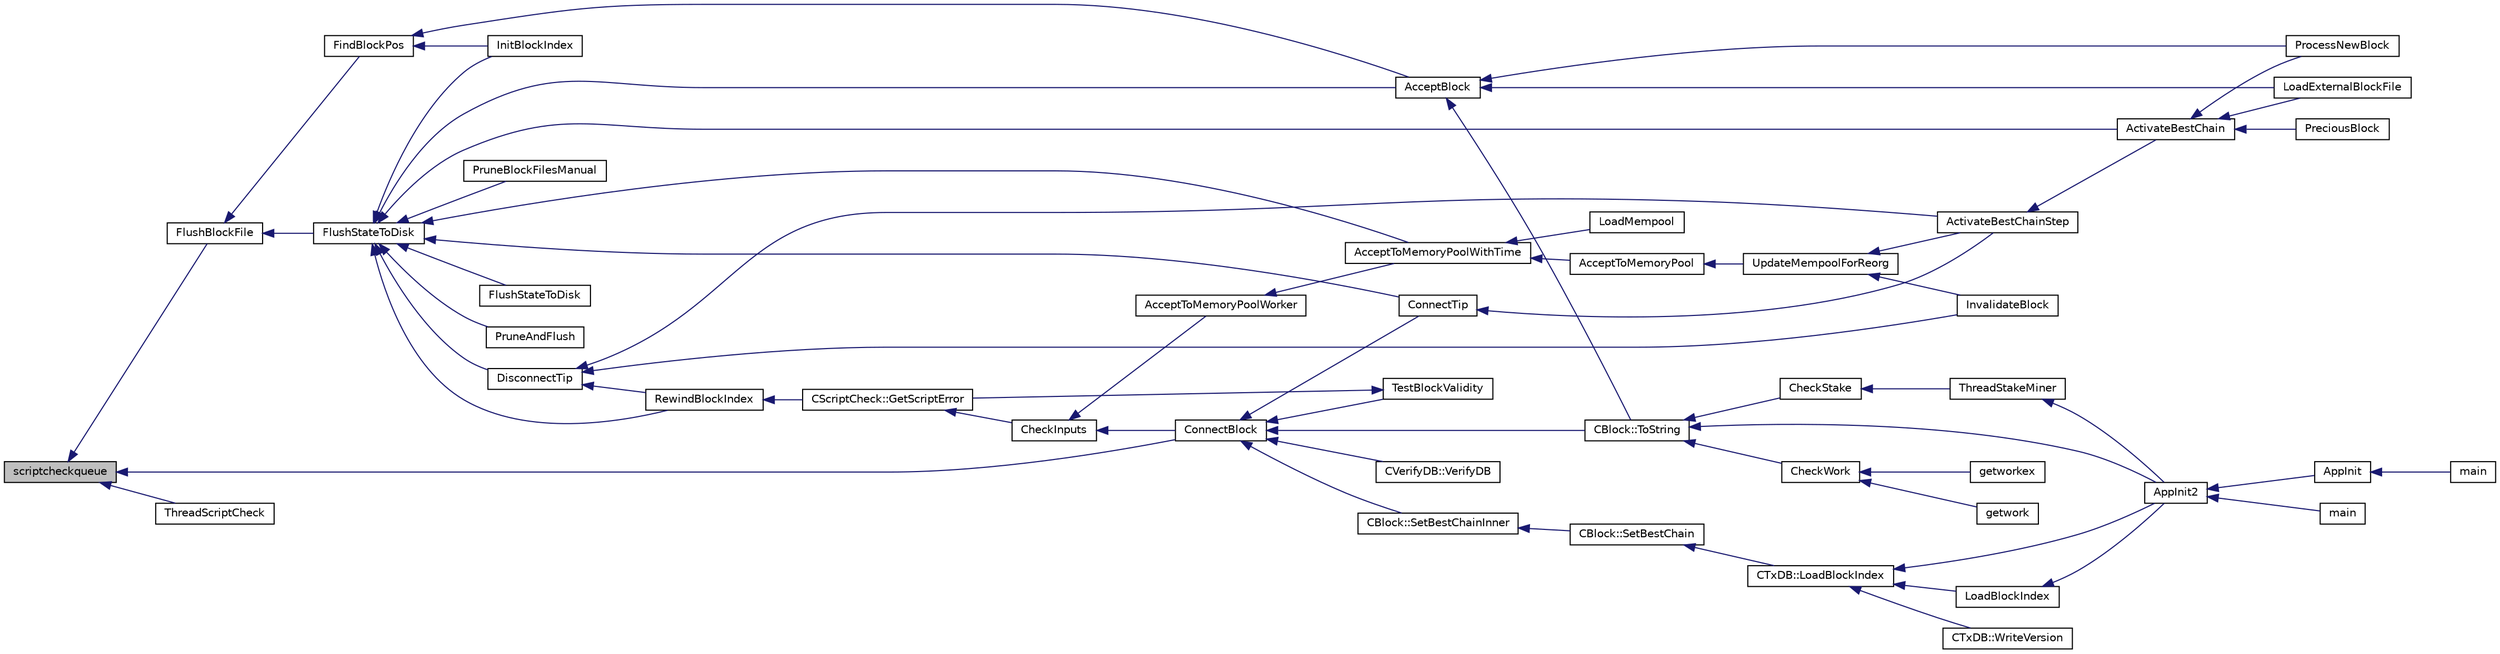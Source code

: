 digraph "scriptcheckqueue"
{
  edge [fontname="Helvetica",fontsize="10",labelfontname="Helvetica",labelfontsize="10"];
  node [fontname="Helvetica",fontsize="10",shape=record];
  rankdir="LR";
  Node5549 [label="scriptcheckqueue",height=0.2,width=0.4,color="black", fillcolor="grey75", style="filled", fontcolor="black"];
  Node5549 -> Node5550 [dir="back",color="midnightblue",fontsize="10",style="solid",fontname="Helvetica"];
  Node5550 [label="FlushBlockFile",height=0.2,width=0.4,color="black", fillcolor="white", style="filled",URL="$dd/d7d/validation_8cpp.html#a60aaca97e87f41ccf0f794d1ff252bff"];
  Node5550 -> Node5551 [dir="back",color="midnightblue",fontsize="10",style="solid",fontname="Helvetica"];
  Node5551 [label="FlushStateToDisk",height=0.2,width=0.4,color="black", fillcolor="white", style="filled",URL="$dd/d7d/validation_8cpp.html#a788f3aaee688481378aa35a0e776718a",tooltip="Update the on-disk chain state. "];
  Node5551 -> Node5552 [dir="back",color="midnightblue",fontsize="10",style="solid",fontname="Helvetica"];
  Node5552 [label="AcceptToMemoryPoolWithTime",height=0.2,width=0.4,color="black", fillcolor="white", style="filled",URL="$dd/d7d/validation_8cpp.html#a7e5d2eb678cdda338b2dc803a2d4999f",tooltip="(try to) add transaction to memory pool with a specified acceptance time "];
  Node5552 -> Node5553 [dir="back",color="midnightblue",fontsize="10",style="solid",fontname="Helvetica"];
  Node5553 [label="AcceptToMemoryPool",height=0.2,width=0.4,color="black", fillcolor="white", style="filled",URL="$db/d38/validation_8h.html#a25cdf856fb2107e0e96fd6bf4c0619cb",tooltip="(try to) add transaction to memory pool plTxnReplaced will be appended to with all transactions repla..."];
  Node5553 -> Node5554 [dir="back",color="midnightblue",fontsize="10",style="solid",fontname="Helvetica"];
  Node5554 [label="UpdateMempoolForReorg",height=0.2,width=0.4,color="black", fillcolor="white", style="filled",URL="$dd/d7d/validation_8cpp.html#aaa1204b724d7b62f09ef22df4c6a592d"];
  Node5554 -> Node5555 [dir="back",color="midnightblue",fontsize="10",style="solid",fontname="Helvetica"];
  Node5555 [label="ActivateBestChainStep",height=0.2,width=0.4,color="black", fillcolor="white", style="filled",URL="$dd/d7d/validation_8cpp.html#a4e2b817360d39dc766271f51fc146c96",tooltip="Try to make some progress towards making pindexMostWork the active block. "];
  Node5555 -> Node5556 [dir="back",color="midnightblue",fontsize="10",style="solid",fontname="Helvetica"];
  Node5556 [label="ActivateBestChain",height=0.2,width=0.4,color="black", fillcolor="white", style="filled",URL="$db/d38/validation_8h.html#a81d9ced51eb72d4df66abddb00318b64",tooltip="Find the best known block, and make it the tip of the block chain. "];
  Node5556 -> Node5557 [dir="back",color="midnightblue",fontsize="10",style="solid",fontname="Helvetica"];
  Node5557 [label="PreciousBlock",height=0.2,width=0.4,color="black", fillcolor="white", style="filled",URL="$db/d38/validation_8h.html#a04e493dc156338a1b2f457f7a7feaaa9",tooltip="Mark a block as precious and reorganize. "];
  Node5556 -> Node5558 [dir="back",color="midnightblue",fontsize="10",style="solid",fontname="Helvetica"];
  Node5558 [label="ProcessNewBlock",height=0.2,width=0.4,color="black", fillcolor="white", style="filled",URL="$db/d38/validation_8h.html#a290fce59049c0951b8eb73f0129bf6f0",tooltip="Process an incoming block. "];
  Node5556 -> Node5559 [dir="back",color="midnightblue",fontsize="10",style="solid",fontname="Helvetica"];
  Node5559 [label="LoadExternalBlockFile",height=0.2,width=0.4,color="black", fillcolor="white", style="filled",URL="$db/d38/validation_8h.html#a2233339a13d09038cf2e46f4d0144be4",tooltip="Import blocks from an external file. "];
  Node5554 -> Node5560 [dir="back",color="midnightblue",fontsize="10",style="solid",fontname="Helvetica"];
  Node5560 [label="InvalidateBlock",height=0.2,width=0.4,color="black", fillcolor="white", style="filled",URL="$db/d38/validation_8h.html#adf70cddb5b3b3218a7f22da08dc4a456",tooltip="Mark a block as invalid. "];
  Node5552 -> Node5561 [dir="back",color="midnightblue",fontsize="10",style="solid",fontname="Helvetica"];
  Node5561 [label="LoadMempool",height=0.2,width=0.4,color="black", fillcolor="white", style="filled",URL="$db/d38/validation_8h.html#adea951730b49ef41e5390df5be8d3f1b",tooltip="Load the mempool from disk. "];
  Node5551 -> Node5562 [dir="back",color="midnightblue",fontsize="10",style="solid",fontname="Helvetica"];
  Node5562 [label="FlushStateToDisk",height=0.2,width=0.4,color="black", fillcolor="white", style="filled",URL="$db/d38/validation_8h.html#a0d01c135cc5a05475e3dc3910c9888da",tooltip="Flush all state, indexes and buffers to disk. "];
  Node5551 -> Node5563 [dir="back",color="midnightblue",fontsize="10",style="solid",fontname="Helvetica"];
  Node5563 [label="PruneAndFlush",height=0.2,width=0.4,color="black", fillcolor="white", style="filled",URL="$db/d38/validation_8h.html#afccc404d3f648d7834ee7522ca348b41",tooltip="Prune block files and flush state to disk. "];
  Node5551 -> Node5564 [dir="back",color="midnightblue",fontsize="10",style="solid",fontname="Helvetica"];
  Node5564 [label="DisconnectTip",height=0.2,width=0.4,color="black", fillcolor="white", style="filled",URL="$dd/d7d/validation_8cpp.html#af22a75696068786d303019f31f29eb9e",tooltip="Disconnect chainActive&#39;s tip. "];
  Node5564 -> Node5555 [dir="back",color="midnightblue",fontsize="10",style="solid",fontname="Helvetica"];
  Node5564 -> Node5560 [dir="back",color="midnightblue",fontsize="10",style="solid",fontname="Helvetica"];
  Node5564 -> Node5565 [dir="back",color="midnightblue",fontsize="10",style="solid",fontname="Helvetica"];
  Node5565 [label="RewindBlockIndex",height=0.2,width=0.4,color="black", fillcolor="white", style="filled",URL="$db/d38/validation_8h.html#a2e51de180124822c526ac8f82777fa32",tooltip="When there are blocks in the active chain with missing data, rewind the chainstate and remove them fr..."];
  Node5565 -> Node5566 [dir="back",color="midnightblue",fontsize="10",style="solid",fontname="Helvetica"];
  Node5566 [label="CScriptCheck::GetScriptError",height=0.2,width=0.4,color="black", fillcolor="white", style="filled",URL="$df/d12/class_c_script_check.html#a1340496c37e521c253606b5957173afd"];
  Node5566 -> Node5567 [dir="back",color="midnightblue",fontsize="10",style="solid",fontname="Helvetica"];
  Node5567 [label="CheckInputs",height=0.2,width=0.4,color="black", fillcolor="white", style="filled",URL="$dd/d7d/validation_8cpp.html#a48897c72856156ef5606fc27fe1954f3",tooltip="Check whether all inputs of this transaction are valid (no double spends, scripts & sigs..."];
  Node5567 -> Node5568 [dir="back",color="midnightblue",fontsize="10",style="solid",fontname="Helvetica"];
  Node5568 [label="AcceptToMemoryPoolWorker",height=0.2,width=0.4,color="black", fillcolor="white", style="filled",URL="$dd/d7d/validation_8cpp.html#a274b0623037c72315662a07ecf760176"];
  Node5568 -> Node5552 [dir="back",color="midnightblue",fontsize="10",style="solid",fontname="Helvetica"];
  Node5567 -> Node5569 [dir="back",color="midnightblue",fontsize="10",style="solid",fontname="Helvetica"];
  Node5569 [label="ConnectBlock",height=0.2,width=0.4,color="black", fillcolor="white", style="filled",URL="$dd/d7d/validation_8cpp.html#afafbb35ee38b98e832fcb8b159942055",tooltip="Apply the effects of this block (with given index) on the UTXO set represented by coins..."];
  Node5569 -> Node5570 [dir="back",color="midnightblue",fontsize="10",style="solid",fontname="Helvetica"];
  Node5570 [label="CBlock::SetBestChainInner",height=0.2,width=0.4,color="black", fillcolor="white", style="filled",URL="$d3/d51/class_c_block.html#a82c90ccbecf89a38ff56d8429514e2c2"];
  Node5570 -> Node5571 [dir="back",color="midnightblue",fontsize="10",style="solid",fontname="Helvetica"];
  Node5571 [label="CBlock::SetBestChain",height=0.2,width=0.4,color="black", fillcolor="white", style="filled",URL="$d3/d51/class_c_block.html#a6e308b2d75d1cfc4a75eda36feb60ca1"];
  Node5571 -> Node5572 [dir="back",color="midnightblue",fontsize="10",style="solid",fontname="Helvetica"];
  Node5572 [label="CTxDB::LoadBlockIndex",height=0.2,width=0.4,color="black", fillcolor="white", style="filled",URL="$d9/d8d/class_c_tx_d_b.html#abcb9df0821d996f811f6604b452a26a0"];
  Node5572 -> Node5573 [dir="back",color="midnightblue",fontsize="10",style="solid",fontname="Helvetica"];
  Node5573 [label="AppInit2",height=0.2,width=0.4,color="black", fillcolor="white", style="filled",URL="$d8/dc0/init_8h.html#a1a4c1bfbf6ba1db77e988b89b9cadfd3",tooltip="Initialize ion. "];
  Node5573 -> Node5574 [dir="back",color="midnightblue",fontsize="10",style="solid",fontname="Helvetica"];
  Node5574 [label="AppInit",height=0.2,width=0.4,color="black", fillcolor="white", style="filled",URL="$d4/d35/iond_8cpp.html#ac59316b767e6984e1285f0531275286b"];
  Node5574 -> Node5575 [dir="back",color="midnightblue",fontsize="10",style="solid",fontname="Helvetica"];
  Node5575 [label="main",height=0.2,width=0.4,color="black", fillcolor="white", style="filled",URL="$d4/d35/iond_8cpp.html#a0ddf1224851353fc92bfbff6f499fa97"];
  Node5573 -> Node5576 [dir="back",color="midnightblue",fontsize="10",style="solid",fontname="Helvetica"];
  Node5576 [label="main",height=0.2,width=0.4,color="black", fillcolor="white", style="filled",URL="$d5/d2d/ion_8cpp.html#a0ddf1224851353fc92bfbff6f499fa97"];
  Node5572 -> Node5577 [dir="back",color="midnightblue",fontsize="10",style="solid",fontname="Helvetica"];
  Node5577 [label="LoadBlockIndex",height=0.2,width=0.4,color="black", fillcolor="white", style="filled",URL="$d4/dbf/main_8h.html#a367f303d34b8a5501ac4d77bebab578c"];
  Node5577 -> Node5573 [dir="back",color="midnightblue",fontsize="10",style="solid",fontname="Helvetica"];
  Node5572 -> Node5578 [dir="back",color="midnightblue",fontsize="10",style="solid",fontname="Helvetica"];
  Node5578 [label="CTxDB::WriteVersion",height=0.2,width=0.4,color="black", fillcolor="white", style="filled",URL="$d9/d8d/class_c_tx_d_b.html#aa30dbf235b1c229896097e1eb1ea9520"];
  Node5569 -> Node5579 [dir="back",color="midnightblue",fontsize="10",style="solid",fontname="Helvetica"];
  Node5579 [label="CBlock::ToString",height=0.2,width=0.4,color="black", fillcolor="white", style="filled",URL="$d3/d51/class_c_block.html#a0e8a98f10831c00ae76b3a831c4804e5"];
  Node5579 -> Node5573 [dir="back",color="midnightblue",fontsize="10",style="solid",fontname="Helvetica"];
  Node5579 -> Node5580 [dir="back",color="midnightblue",fontsize="10",style="solid",fontname="Helvetica"];
  Node5580 [label="CheckWork",height=0.2,width=0.4,color="black", fillcolor="white", style="filled",URL="$de/d13/miner_8h.html#aadd8a05aa6d8fae1c0f4daa5e971a12a",tooltip="Check mined proof-of-work block. "];
  Node5580 -> Node5581 [dir="back",color="midnightblue",fontsize="10",style="solid",fontname="Helvetica"];
  Node5581 [label="getworkex",height=0.2,width=0.4,color="black", fillcolor="white", style="filled",URL="$d4/ddd/rpcmining_8cpp.html#aa40f86dc468a3f2ef4a3bba99e20a069"];
  Node5580 -> Node5582 [dir="back",color="midnightblue",fontsize="10",style="solid",fontname="Helvetica"];
  Node5582 [label="getwork",height=0.2,width=0.4,color="black", fillcolor="white", style="filled",URL="$d4/ddd/rpcmining_8cpp.html#a356be62c93d38267a7da9e1cb644d547"];
  Node5579 -> Node5583 [dir="back",color="midnightblue",fontsize="10",style="solid",fontname="Helvetica"];
  Node5583 [label="CheckStake",height=0.2,width=0.4,color="black", fillcolor="white", style="filled",URL="$de/d13/miner_8h.html#a68be4bcfa03b86095641eac5ca996fed",tooltip="Check mined proof-of-stake block. "];
  Node5583 -> Node5584 [dir="back",color="midnightblue",fontsize="10",style="solid",fontname="Helvetica"];
  Node5584 [label="ThreadStakeMiner",height=0.2,width=0.4,color="black", fillcolor="white", style="filled",URL="$d6/de3/miner_8cpp.html#a31faece5ef0e403969b3d3debd79b352"];
  Node5584 -> Node5573 [dir="back",color="midnightblue",fontsize="10",style="solid",fontname="Helvetica"];
  Node5569 -> Node5585 [dir="back",color="midnightblue",fontsize="10",style="solid",fontname="Helvetica"];
  Node5585 [label="ConnectTip",height=0.2,width=0.4,color="black", fillcolor="white", style="filled",URL="$dd/d7d/validation_8cpp.html#a6aed3630ddc1f0822daf257250d4799a",tooltip="Connect a new block to chainActive. "];
  Node5585 -> Node5555 [dir="back",color="midnightblue",fontsize="10",style="solid",fontname="Helvetica"];
  Node5569 -> Node5586 [dir="back",color="midnightblue",fontsize="10",style="solid",fontname="Helvetica"];
  Node5586 [label="TestBlockValidity",height=0.2,width=0.4,color="black", fillcolor="white", style="filled",URL="$db/d38/validation_8h.html#a12c39e969c9077605ae8a91730fb78d3",tooltip="Check a block is completely valid from start to finish (only works on top of our current best block..."];
  Node5586 -> Node5566 [dir="back",color="midnightblue",fontsize="10",style="solid",fontname="Helvetica"];
  Node5569 -> Node5587 [dir="back",color="midnightblue",fontsize="10",style="solid",fontname="Helvetica"];
  Node5587 [label="CVerifyDB::VerifyDB",height=0.2,width=0.4,color="black", fillcolor="white", style="filled",URL="$d7/da0/class_c_verify_d_b.html#af12e07230f20d23cf01d417d0e785c49"];
  Node5551 -> Node5585 [dir="back",color="midnightblue",fontsize="10",style="solid",fontname="Helvetica"];
  Node5551 -> Node5556 [dir="back",color="midnightblue",fontsize="10",style="solid",fontname="Helvetica"];
  Node5551 -> Node5588 [dir="back",color="midnightblue",fontsize="10",style="solid",fontname="Helvetica"];
  Node5588 [label="AcceptBlock",height=0.2,width=0.4,color="black", fillcolor="white", style="filled",URL="$dd/d7d/validation_8cpp.html#aaa7054d6767ac72da76062adba62e296",tooltip="Store block on disk. "];
  Node5588 -> Node5579 [dir="back",color="midnightblue",fontsize="10",style="solid",fontname="Helvetica"];
  Node5588 -> Node5558 [dir="back",color="midnightblue",fontsize="10",style="solid",fontname="Helvetica"];
  Node5588 -> Node5559 [dir="back",color="midnightblue",fontsize="10",style="solid",fontname="Helvetica"];
  Node5551 -> Node5589 [dir="back",color="midnightblue",fontsize="10",style="solid",fontname="Helvetica"];
  Node5589 [label="PruneBlockFilesManual",height=0.2,width=0.4,color="black", fillcolor="white", style="filled",URL="$db/d38/validation_8h.html#a173f79e71650a53a095bc1d88d77d6f9",tooltip="Prune block files up to a given height. "];
  Node5551 -> Node5565 [dir="back",color="midnightblue",fontsize="10",style="solid",fontname="Helvetica"];
  Node5551 -> Node5590 [dir="back",color="midnightblue",fontsize="10",style="solid",fontname="Helvetica"];
  Node5590 [label="InitBlockIndex",height=0.2,width=0.4,color="black", fillcolor="white", style="filled",URL="$db/d38/validation_8h.html#aaf2e19311fff6b9cd421a9a9d59f7ff1",tooltip="Initialize a new block tree database + block data on disk. "];
  Node5550 -> Node5591 [dir="back",color="midnightblue",fontsize="10",style="solid",fontname="Helvetica"];
  Node5591 [label="FindBlockPos",height=0.2,width=0.4,color="black", fillcolor="white", style="filled",URL="$dd/d7d/validation_8cpp.html#a901d5ba590050c555cfe104705b39f79"];
  Node5591 -> Node5588 [dir="back",color="midnightblue",fontsize="10",style="solid",fontname="Helvetica"];
  Node5591 -> Node5590 [dir="back",color="midnightblue",fontsize="10",style="solid",fontname="Helvetica"];
  Node5549 -> Node5592 [dir="back",color="midnightblue",fontsize="10",style="solid",fontname="Helvetica"];
  Node5592 [label="ThreadScriptCheck",height=0.2,width=0.4,color="black", fillcolor="white", style="filled",URL="$db/d38/validation_8h.html#a8b6fddfd4e56e9c3e73c5dc0cf4de80c",tooltip="Run an instance of the script checking thread. "];
  Node5549 -> Node5569 [dir="back",color="midnightblue",fontsize="10",style="solid",fontname="Helvetica"];
}
